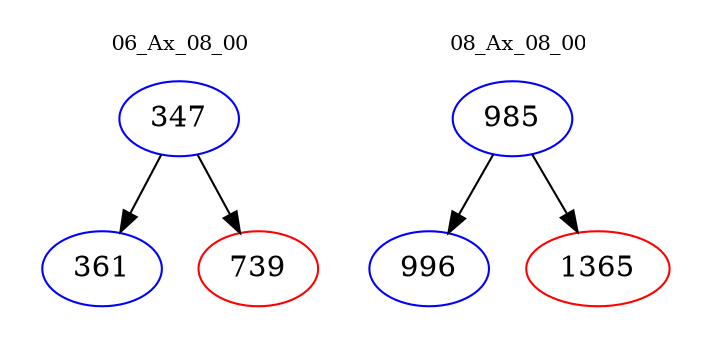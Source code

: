 digraph{
subgraph cluster_0 {
color = white
label = "06_Ax_08_00";
fontsize=10;
T0_347 [label="347", color="blue"]
T0_347 -> T0_361 [color="black"]
T0_361 [label="361", color="blue"]
T0_347 -> T0_739 [color="black"]
T0_739 [label="739", color="red"]
}
subgraph cluster_1 {
color = white
label = "08_Ax_08_00";
fontsize=10;
T1_985 [label="985", color="blue"]
T1_985 -> T1_996 [color="black"]
T1_996 [label="996", color="blue"]
T1_985 -> T1_1365 [color="black"]
T1_1365 [label="1365", color="red"]
}
}
